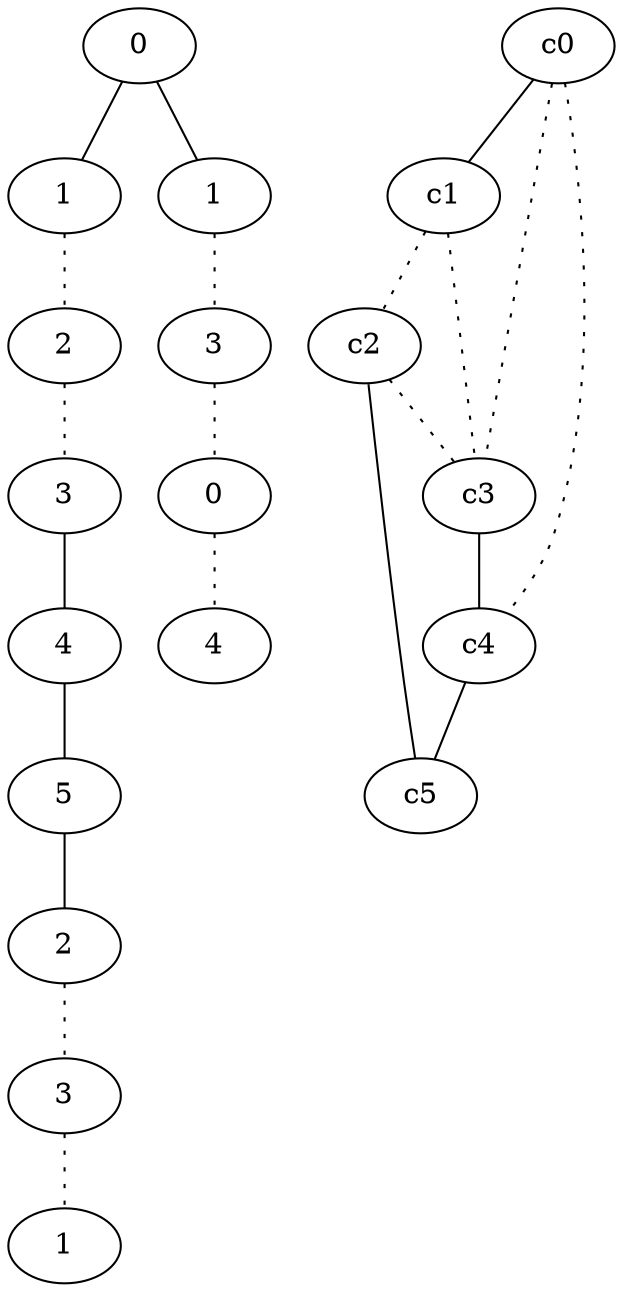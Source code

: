 graph {
a0[label=0];
a1[label=1];
a2[label=2];
a3[label=3];
a4[label=4];
a5[label=5];
a6[label=2];
a7[label=3];
a8[label=1];
a9[label=1];
a10[label=3];
a11[label=0];
a12[label=4];
a0 -- a1;
a0 -- a9;
a1 -- a2 [style=dotted];
a2 -- a3 [style=dotted];
a3 -- a4;
a4 -- a5;
a5 -- a6;
a6 -- a7 [style=dotted];
a7 -- a8 [style=dotted];
a9 -- a10 [style=dotted];
a10 -- a11 [style=dotted];
a11 -- a12 [style=dotted];
c0 -- c1;
c0 -- c3 [style=dotted];
c0 -- c4 [style=dotted];
c1 -- c2 [style=dotted];
c1 -- c3 [style=dotted];
c2 -- c3 [style=dotted];
c2 -- c5;
c3 -- c4;
c4 -- c5;
}
